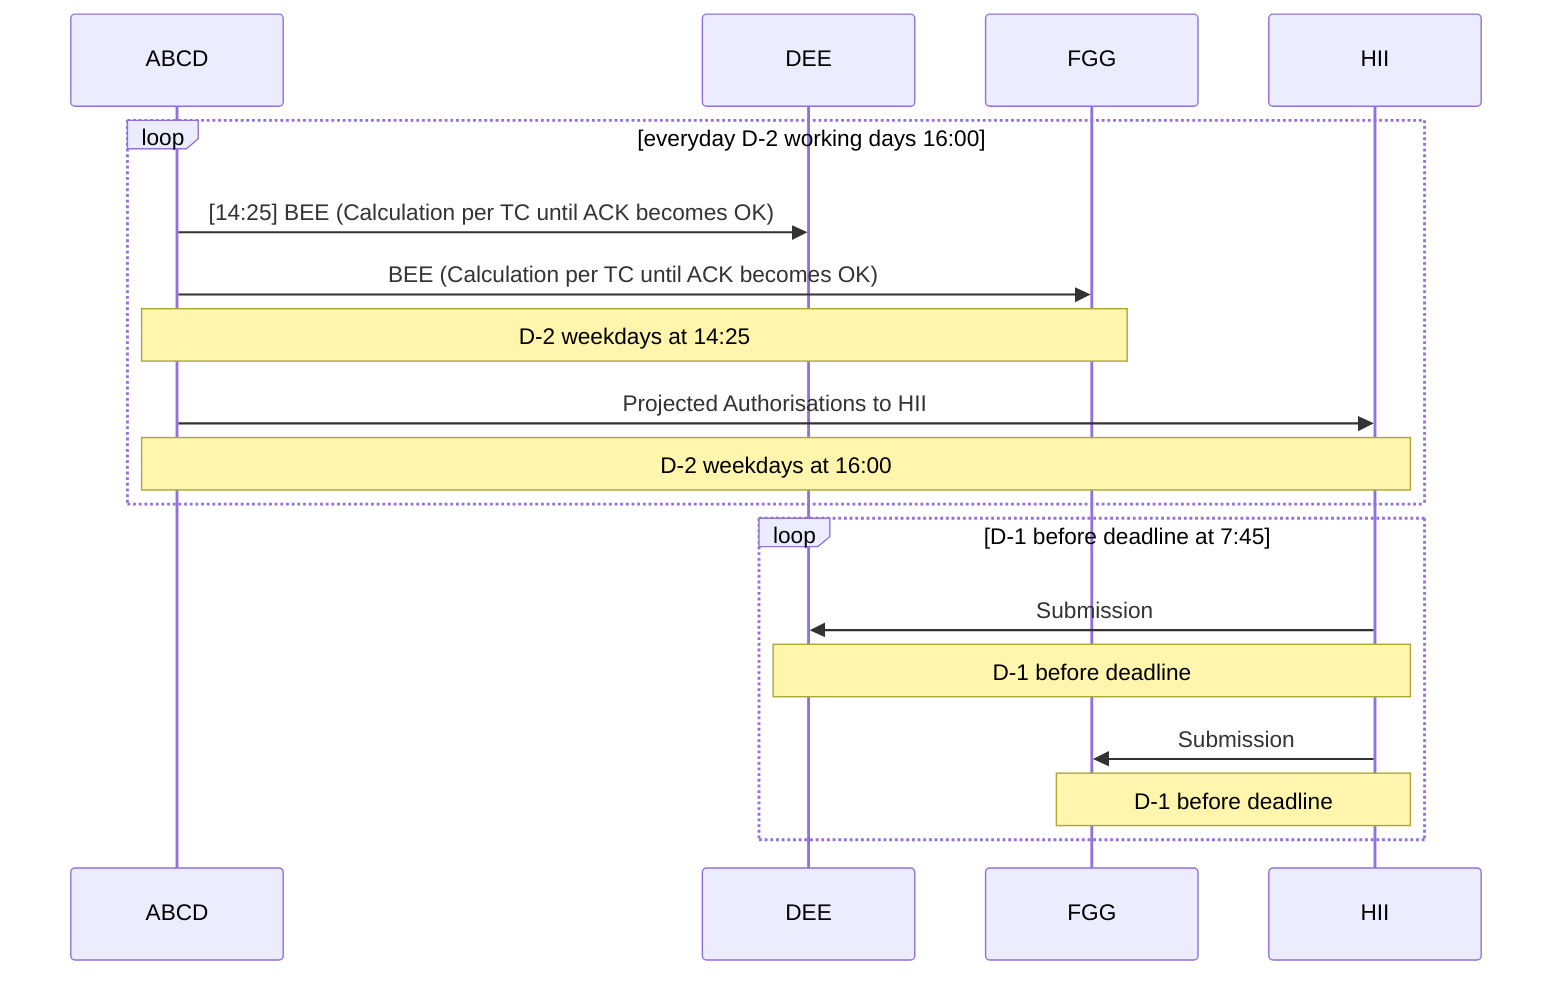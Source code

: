sequenceDiagram
%% See https://mermaidjs.github.io/sequenceDiagram.html

loop everyday D-2 working days 16:00
    ABCD->>DEE: [14:25] BEE (Calculation per TC until ACK becomes OK)
    
    ABCD->>FGG: BEE (Calculation per TC until ACK becomes OK)
    Note over ABCD,FGG: D-2 weekdays at 14:25
    ABCD->>HII: Projected Authorisations to HII
    Note over ABCD,HII: D-2 weekdays at 16:00
end

loop D-1 before deadline at 7:45
    HII->>DEE: Submission
    Note over HII,DEE: D-1 before deadline
    HII->>FGG: Submission
    Note over HII,FGG: D-1 before deadline
end